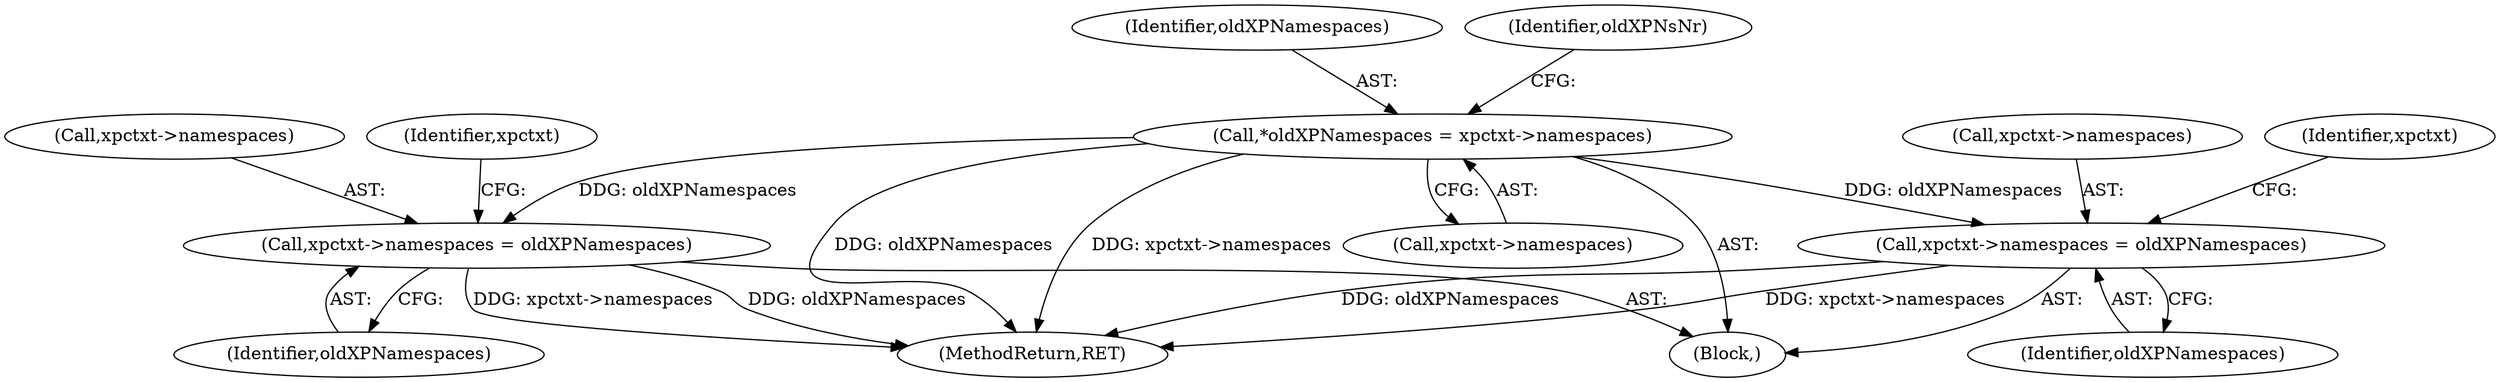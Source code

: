 digraph "1_Chrome_96dbafe288dbe2f0cc45fa3c39daf6d0c37acbab_34@pointer" {
"1000176" [label="(Call,*oldXPNamespaces = xpctxt->namespaces)"];
"1000389" [label="(Call,xpctxt->namespaces = oldXPNamespaces)"];
"1000421" [label="(Call,xpctxt->namespaces = oldXPNamespaces)"];
"1000390" [label="(Call,xpctxt->namespaces)"];
"1000445" [label="(MethodReturn,RET)"];
"1000177" [label="(Identifier,oldXPNamespaces)"];
"1000421" [label="(Call,xpctxt->namespaces = oldXPNamespaces)"];
"1000428" [label="(Identifier,xpctxt)"];
"1000176" [label="(Call,*oldXPNamespaces = xpctxt->namespaces)"];
"1000396" [label="(Identifier,xpctxt)"];
"1000422" [label="(Call,xpctxt->namespaces)"];
"1000389" [label="(Call,xpctxt->namespaces = oldXPNamespaces)"];
"1000393" [label="(Identifier,oldXPNamespaces)"];
"1000142" [label="(Block,)"];
"1000425" [label="(Identifier,oldXPNamespaces)"];
"1000183" [label="(Identifier,oldXPNsNr)"];
"1000178" [label="(Call,xpctxt->namespaces)"];
"1000176" -> "1000142"  [label="AST: "];
"1000176" -> "1000178"  [label="CFG: "];
"1000177" -> "1000176"  [label="AST: "];
"1000178" -> "1000176"  [label="AST: "];
"1000183" -> "1000176"  [label="CFG: "];
"1000176" -> "1000445"  [label="DDG: xpctxt->namespaces"];
"1000176" -> "1000445"  [label="DDG: oldXPNamespaces"];
"1000176" -> "1000389"  [label="DDG: oldXPNamespaces"];
"1000176" -> "1000421"  [label="DDG: oldXPNamespaces"];
"1000389" -> "1000142"  [label="AST: "];
"1000389" -> "1000393"  [label="CFG: "];
"1000390" -> "1000389"  [label="AST: "];
"1000393" -> "1000389"  [label="AST: "];
"1000396" -> "1000389"  [label="CFG: "];
"1000389" -> "1000445"  [label="DDG: oldXPNamespaces"];
"1000389" -> "1000445"  [label="DDG: xpctxt->namespaces"];
"1000421" -> "1000142"  [label="AST: "];
"1000421" -> "1000425"  [label="CFG: "];
"1000422" -> "1000421"  [label="AST: "];
"1000425" -> "1000421"  [label="AST: "];
"1000428" -> "1000421"  [label="CFG: "];
"1000421" -> "1000445"  [label="DDG: xpctxt->namespaces"];
"1000421" -> "1000445"  [label="DDG: oldXPNamespaces"];
}

